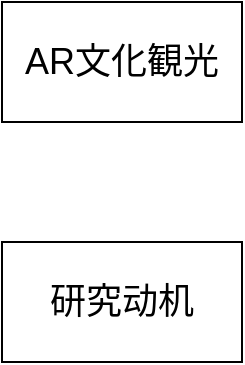 <mxfile>
    <diagram id="Ak6OZtN7oj5A9qNA5FTk" name="Page-1">
        <mxGraphModel dx="1141" dy="802" grid="1" gridSize="10" guides="1" tooltips="1" connect="1" arrows="1" fold="1" page="1" pageScale="1" pageWidth="1200" pageHeight="1600" math="0" shadow="0">
            <root>
                <mxCell id="0"/>
                <mxCell id="1" parent="0"/>
                <mxCell id="2" value="&lt;font style=&quot;font-size: 18px;&quot;&gt;AR文化観光&lt;/font&gt;" style="rounded=0;whiteSpace=wrap;html=1;" parent="1" vertex="1">
                    <mxGeometry x="560" y="230" width="120" height="60" as="geometry"/>
                </mxCell>
                <mxCell id="41" value="&lt;span style=&quot;font-size: 18px;&quot;&gt;研究动机&lt;/span&gt;" style="rounded=0;whiteSpace=wrap;html=1;" vertex="1" parent="1">
                    <mxGeometry x="560" y="350" width="120" height="60" as="geometry"/>
                </mxCell>
            </root>
        </mxGraphModel>
    </diagram>
</mxfile>